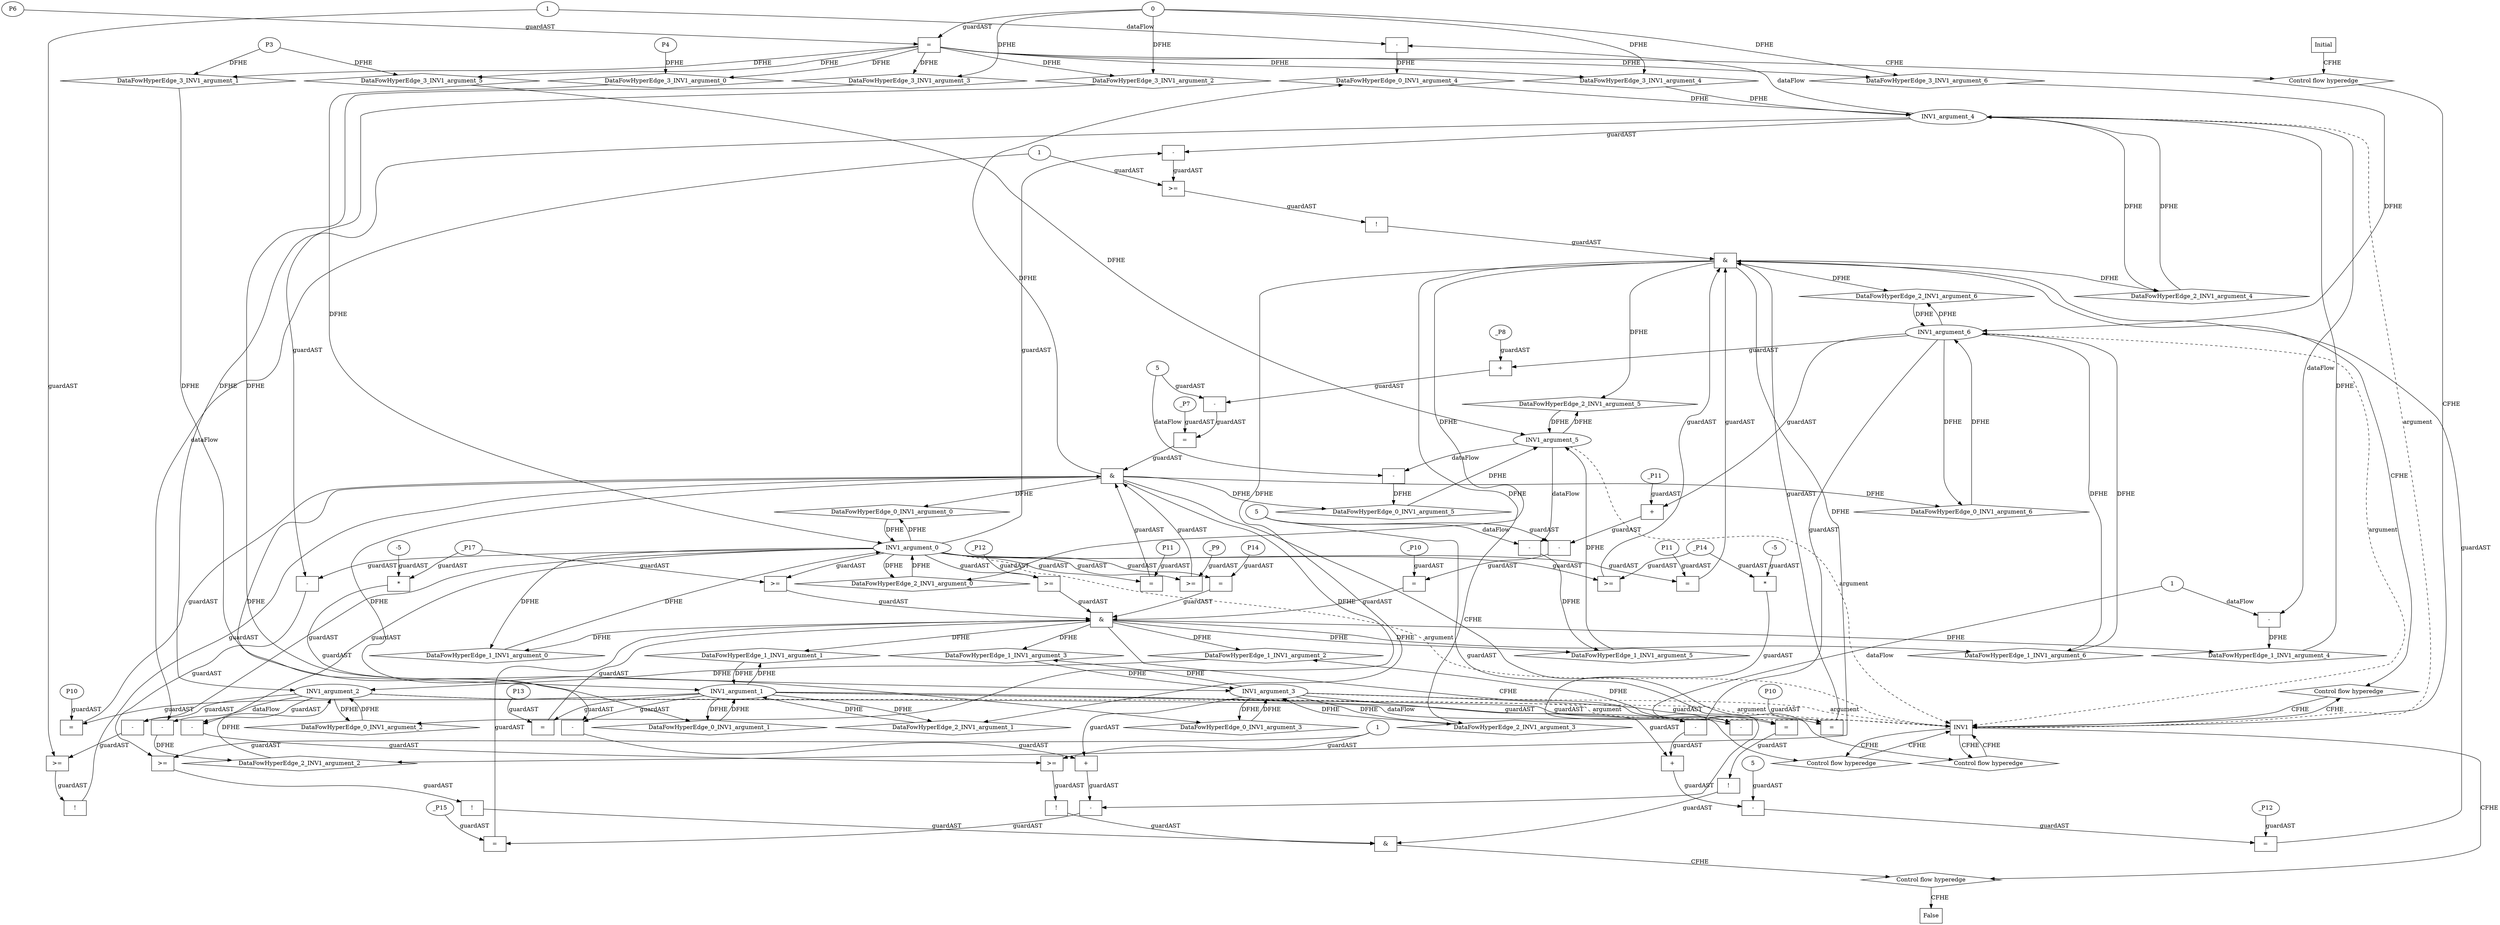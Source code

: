 // Horn Graph
digraph {
	"xxxINV1___INV1_0xxxdataFlow_0_node_0" [label="-"  nodeName="xxxINV1___INV1_0xxxdataFlow_0_node_0" class=Operator GNNNodeID=7 shape=rect]
	"xxxINV1___INV1_0xxxdataFlow_0_node_2" [label="1"  nodeName="xxxINV1___INV1_0xxxdataFlow_0_node_2" class=IdealInt GNNNodeID=8]
		"INV1_argument_4" -> "xxxINV1___INV1_0xxxdataFlow_0_node_0" [ label="dataFlow"]
		"xxxINV1___INV1_0xxxdataFlow_0_node_2" -> "xxxINV1___INV1_0xxxdataFlow_0_node_0" [ label="dataFlow"]
	"xxxINV1___INV1_0xxxdataFlow1_node_0" [label="-"  nodeName="xxxINV1___INV1_0xxxdataFlow1_node_0" class=Operator GNNNodeID=9 shape=rect]
	"xxxINV1___INV1_0xxxdataFlow1_node_2" [label="5"  nodeName="xxxINV1___INV1_0xxxdataFlow1_node_2" class=IdealInt GNNNodeID=10]
		"INV1_argument_5" -> "xxxINV1___INV1_0xxxdataFlow1_node_0" [ label="dataFlow"]
		"xxxINV1___INV1_0xxxdataFlow1_node_2" -> "xxxINV1___INV1_0xxxdataFlow1_node_0" [ label="dataFlow"]
	"xxxINV1___INV1_0xxxguard_0_node_0" [label="="  nodeName="xxxINV1___INV1_0xxxguard_0_node_0" class=Operator GNNNodeID=11 shape=rect]
	"xxxINV1___INV1_0xxxguard_0_node_1" [label="-"  nodeName="xxxINV1___INV1_0xxxguard_0_node_1" class=Operator GNNNodeID=12 shape=rect]
	"xxxINV1___INV1_0xxxguard_0_node_2" [label="+"  nodeName="xxxINV1___INV1_0xxxguard_0_node_2" class=Operator GNNNodeID=13 shape=rect]
	"xxxINV1___INV1_0xxxguard_0_node_4" [label="_P8"  nodeName="xxxINV1___INV1_0xxxguard_0_node_4" class=symbolicConstant GNNNodeID=14]
	"xxxINV1___INV1_0xxxguard_0_node_6" [label="_P7"  nodeName="xxxINV1___INV1_0xxxguard_0_node_6" class=symbolicConstant GNNNodeID=15]
		"xxxINV1___INV1_0xxxguard_0_node_1" -> "xxxINV1___INV1_0xxxguard_0_node_0" [ label="guardAST"]
		"xxxINV1___INV1_0xxxguard_0_node_6" -> "xxxINV1___INV1_0xxxguard_0_node_0" [ label="guardAST"]
		"xxxINV1___INV1_0xxxguard_0_node_2" -> "xxxINV1___INV1_0xxxguard_0_node_1" [ label="guardAST"]
		"xxxINV1___INV1_0xxxdataFlow1_node_2" -> "xxxINV1___INV1_0xxxguard_0_node_1" [ label="guardAST"]
		"INV1_argument_6" -> "xxxINV1___INV1_0xxxguard_0_node_2" [ label="guardAST"]
		"xxxINV1___INV1_0xxxguard_0_node_4" -> "xxxINV1___INV1_0xxxguard_0_node_2" [ label="guardAST"]
	"xxxINV1___INV1_0xxxguard1_node_0" [label="="  nodeName="xxxINV1___INV1_0xxxguard1_node_0" class=Operator GNNNodeID=16 shape=rect]
	"xxxINV1___INV1_0xxxguard1_node_1" [label="P10"  nodeName="xxxINV1___INV1_0xxxguard1_node_1" class=symbolicConstant GNNNodeID=17]
		"xxxINV1___INV1_0xxxguard1_node_1" -> "xxxINV1___INV1_0xxxguard1_node_0" [ label="guardAST"]
		"INV1_argument_1" -> "xxxINV1___INV1_0xxxguard1_node_0" [ label="guardAST"]
	"xxxINV1___INV1_0xxxguard2_node_0" [label=">="  nodeName="xxxINV1___INV1_0xxxguard2_node_0" class=Operator GNNNodeID=18 shape=rect]
	"xxxINV1___INV1_0xxxguard2_node_2" [label="_P9"  nodeName="xxxINV1___INV1_0xxxguard2_node_2" class=symbolicConstant GNNNodeID=19]
		"INV1_argument_0" -> "xxxINV1___INV1_0xxxguard2_node_0" [ label="guardAST"]
		"xxxINV1___INV1_0xxxguard2_node_2" -> "xxxINV1___INV1_0xxxguard2_node_0" [ label="guardAST"]
	"xxxINV1___INV1_0xxxguard3_node_0" [label="!"  nodeName="xxxINV1___INV1_0xxxguard3_node_0" class=Operator GNNNodeID=20 shape=rect]
	"xxxINV1___INV1_0xxxguard3_node_1" [label=">="  nodeName="xxxINV1___INV1_0xxxguard3_node_1" class=Operator GNNNodeID=21 shape=rect]
	"xxxINV1___INV1_0xxxguard3_node_2" [label="-"  nodeName="xxxINV1___INV1_0xxxguard3_node_2" class=Operator GNNNodeID=22 shape=rect]
		"xxxINV1___INV1_0xxxguard3_node_1" -> "xxxINV1___INV1_0xxxguard3_node_0" [ label="guardAST"]
		"xxxINV1___INV1_0xxxguard3_node_2" -> "xxxINV1___INV1_0xxxguard3_node_1" [ label="guardAST"]
		"xxxINV1___INV1_0xxxdataFlow_0_node_2" -> "xxxINV1___INV1_0xxxguard3_node_1" [ label="guardAST"]
		"INV1_argument_0" -> "xxxINV1___INV1_0xxxguard3_node_2" [ label="guardAST"]
		"INV1_argument_2" -> "xxxINV1___INV1_0xxxguard3_node_2" [ label="guardAST"]
	"xxxINV1___INV1_0xxxguard4_node_0" [label="="  nodeName="xxxINV1___INV1_0xxxguard4_node_0" class=Operator GNNNodeID=23 shape=rect]
	"xxxINV1___INV1_0xxxguard4_node_1" [label="P11"  nodeName="xxxINV1___INV1_0xxxguard4_node_1" class=symbolicConstant GNNNodeID=24]
		"xxxINV1___INV1_0xxxguard4_node_1" -> "xxxINV1___INV1_0xxxguard4_node_0" [ label="guardAST"]
		"INV1_argument_0" -> "xxxINV1___INV1_0xxxguard4_node_0" [ label="guardAST"]
	"xxxINV1___INV1_1xxxdataFlow_0_node_0" [label="-"  nodeName="xxxINV1___INV1_1xxxdataFlow_0_node_0" class=Operator GNNNodeID=25 shape=rect]
	"xxxINV1___INV1_1xxxdataFlow_0_node_2" [label="1"  nodeName="xxxINV1___INV1_1xxxdataFlow_0_node_2" class=IdealInt GNNNodeID=26]
		"INV1_argument_4" -> "xxxINV1___INV1_1xxxdataFlow_0_node_0" [ label="dataFlow"]
		"xxxINV1___INV1_1xxxdataFlow_0_node_2" -> "xxxINV1___INV1_1xxxdataFlow_0_node_0" [ label="dataFlow"]
	"xxxINV1___INV1_1xxxdataFlow1_node_0" [label="-"  nodeName="xxxINV1___INV1_1xxxdataFlow1_node_0" class=Operator GNNNodeID=27 shape=rect]
		"INV1_argument_2" -> "xxxINV1___INV1_1xxxdataFlow1_node_0" [ label="dataFlow"]
		"xxxINV1___INV1_1xxxdataFlow_0_node_2" -> "xxxINV1___INV1_1xxxdataFlow1_node_0" [ label="dataFlow"]
	"xxxINV1___INV1_1xxxdataFlow4_node_0" [label="-"  nodeName="xxxINV1___INV1_1xxxdataFlow4_node_0" class=Operator GNNNodeID=28 shape=rect]
	"xxxINV1___INV1_1xxxdataFlow4_node_2" [label="5"  nodeName="xxxINV1___INV1_1xxxdataFlow4_node_2" class=IdealInt GNNNodeID=29]
		"INV1_argument_5" -> "xxxINV1___INV1_1xxxdataFlow4_node_0" [ label="dataFlow"]
		"xxxINV1___INV1_1xxxdataFlow4_node_2" -> "xxxINV1___INV1_1xxxdataFlow4_node_0" [ label="dataFlow"]
	"xxxINV1___INV1_1xxxguard_0_node_0" [label="="  nodeName="xxxINV1___INV1_1xxxguard_0_node_0" class=Operator GNNNodeID=30 shape=rect]
	"xxxINV1___INV1_1xxxguard_0_node_1" [label="-"  nodeName="xxxINV1___INV1_1xxxguard_0_node_1" class=Operator GNNNodeID=31 shape=rect]
	"xxxINV1___INV1_1xxxguard_0_node_2" [label="+"  nodeName="xxxINV1___INV1_1xxxguard_0_node_2" class=Operator GNNNodeID=32 shape=rect]
	"xxxINV1___INV1_1xxxguard_0_node_4" [label="-"  nodeName="xxxINV1___INV1_1xxxguard_0_node_4" class=Operator GNNNodeID=33 shape=rect]
	"xxxINV1___INV1_1xxxguard_0_node_6" [label="*"  nodeName="xxxINV1___INV1_1xxxguard_0_node_6" class=Operator GNNNodeID=34 shape=rect]
	"xxxINV1___INV1_1xxxguard_0_node_7" [label="-5"  nodeName="xxxINV1___INV1_1xxxguard_0_node_7" class=constant GNNNodeID=35]
	"xxxINV1___INV1_1xxxguard_0_node_8" [label="_P17"  nodeName="xxxINV1___INV1_1xxxguard_0_node_8" class=symbolicConstant GNNNodeID=36]
	"xxxINV1___INV1_1xxxguard_0_node_10" [label="_P15"  nodeName="xxxINV1___INV1_1xxxguard_0_node_10" class=symbolicConstant GNNNodeID=37]
		"xxxINV1___INV1_1xxxguard_0_node_1" -> "xxxINV1___INV1_1xxxguard_0_node_0" [ label="guardAST"]
		"xxxINV1___INV1_1xxxguard_0_node_10" -> "xxxINV1___INV1_1xxxguard_0_node_0" [ label="guardAST"]
		"xxxINV1___INV1_1xxxguard_0_node_2" -> "xxxINV1___INV1_1xxxguard_0_node_1" [ label="guardAST"]
		"xxxINV1___INV1_1xxxdataFlow4_node_2" -> "xxxINV1___INV1_1xxxguard_0_node_1" [ label="guardAST"]
		"INV1_argument_3" -> "xxxINV1___INV1_1xxxguard_0_node_2" [ label="guardAST"]
		"xxxINV1___INV1_1xxxguard_0_node_4" -> "xxxINV1___INV1_1xxxguard_0_node_2" [ label="guardAST"]
		"INV1_argument_1" -> "xxxINV1___INV1_1xxxguard_0_node_4" [ label="guardAST"]
		"xxxINV1___INV1_1xxxguard_0_node_6" -> "xxxINV1___INV1_1xxxguard_0_node_4" [ label="guardAST"]
		"xxxINV1___INV1_1xxxguard_0_node_8" -> "xxxINV1___INV1_1xxxguard_0_node_6" [ label="guardAST"]
		"xxxINV1___INV1_1xxxguard_0_node_7" -> "xxxINV1___INV1_1xxxguard_0_node_6" [ label="guardAST"]
	"xxxINV1___INV1_1xxxguard1_node_0" [label="="  nodeName="xxxINV1___INV1_1xxxguard1_node_0" class=Operator GNNNodeID=38 shape=rect]
	"xxxINV1___INV1_1xxxguard1_node_1" [label="-"  nodeName="xxxINV1___INV1_1xxxguard1_node_1" class=Operator GNNNodeID=39 shape=rect]
	"xxxINV1___INV1_1xxxguard1_node_2" [label="+"  nodeName="xxxINV1___INV1_1xxxguard1_node_2" class=Operator GNNNodeID=40 shape=rect]
	"xxxINV1___INV1_1xxxguard1_node_4" [label="_P11"  nodeName="xxxINV1___INV1_1xxxguard1_node_4" class=symbolicConstant GNNNodeID=41]
	"xxxINV1___INV1_1xxxguard1_node_6" [label="_P10"  nodeName="xxxINV1___INV1_1xxxguard1_node_6" class=symbolicConstant GNNNodeID=42]
		"xxxINV1___INV1_1xxxguard1_node_1" -> "xxxINV1___INV1_1xxxguard1_node_0" [ label="guardAST"]
		"xxxINV1___INV1_1xxxguard1_node_6" -> "xxxINV1___INV1_1xxxguard1_node_0" [ label="guardAST"]
		"xxxINV1___INV1_1xxxguard1_node_2" -> "xxxINV1___INV1_1xxxguard1_node_1" [ label="guardAST"]
		"xxxINV1___INV1_1xxxdataFlow4_node_2" -> "xxxINV1___INV1_1xxxguard1_node_1" [ label="guardAST"]
		"INV1_argument_6" -> "xxxINV1___INV1_1xxxguard1_node_2" [ label="guardAST"]
		"xxxINV1___INV1_1xxxguard1_node_4" -> "xxxINV1___INV1_1xxxguard1_node_2" [ label="guardAST"]
	"xxxINV1___INV1_1xxxguard2_node_0" [label="="  nodeName="xxxINV1___INV1_1xxxguard2_node_0" class=Operator GNNNodeID=43 shape=rect]
	"xxxINV1___INV1_1xxxguard2_node_1" [label="P13"  nodeName="xxxINV1___INV1_1xxxguard2_node_1" class=symbolicConstant GNNNodeID=44]
		"xxxINV1___INV1_1xxxguard2_node_1" -> "xxxINV1___INV1_1xxxguard2_node_0" [ label="guardAST"]
		"INV1_argument_1" -> "xxxINV1___INV1_1xxxguard2_node_0" [ label="guardAST"]
	"xxxINV1___INV1_1xxxguard3_node_0" [label=">="  nodeName="xxxINV1___INV1_1xxxguard3_node_0" class=Operator GNNNodeID=45 shape=rect]
	"xxxINV1___INV1_1xxxguard3_node_2" [label="_P12"  nodeName="xxxINV1___INV1_1xxxguard3_node_2" class=symbolicConstant GNNNodeID=46]
		"INV1_argument_0" -> "xxxINV1___INV1_1xxxguard3_node_0" [ label="guardAST"]
		"xxxINV1___INV1_1xxxguard3_node_2" -> "xxxINV1___INV1_1xxxguard3_node_0" [ label="guardAST"]
	"xxxINV1___INV1_1xxxguard4_node_0" [label=">="  nodeName="xxxINV1___INV1_1xxxguard4_node_0" class=Operator GNNNodeID=47 shape=rect]
		"INV1_argument_0" -> "xxxINV1___INV1_1xxxguard4_node_0" [ label="guardAST"]
		"xxxINV1___INV1_1xxxguard_0_node_8" -> "xxxINV1___INV1_1xxxguard4_node_0" [ label="guardAST"]
	"xxxINV1___INV1_1xxxguard5_node_0" [label="="  nodeName="xxxINV1___INV1_1xxxguard5_node_0" class=Operator GNNNodeID=48 shape=rect]
	"xxxINV1___INV1_1xxxguard5_node_1" [label="P14"  nodeName="xxxINV1___INV1_1xxxguard5_node_1" class=symbolicConstant GNNNodeID=49]
		"xxxINV1___INV1_1xxxguard5_node_1" -> "xxxINV1___INV1_1xxxguard5_node_0" [ label="guardAST"]
		"INV1_argument_0" -> "xxxINV1___INV1_1xxxguard5_node_0" [ label="guardAST"]
	"xxxINV1___INV1_2xxxdataFlow_0_node_0" [label="-"  nodeName="xxxINV1___INV1_2xxxdataFlow_0_node_0" class=Operator GNNNodeID=50 shape=rect]
	"xxxINV1___INV1_2xxxdataFlow_0_node_2" [label="1"  nodeName="xxxINV1___INV1_2xxxdataFlow_0_node_2" class=IdealInt GNNNodeID=51]
		"INV1_argument_2" -> "xxxINV1___INV1_2xxxdataFlow_0_node_0" [ label="dataFlow"]
		"xxxINV1___INV1_2xxxdataFlow_0_node_2" -> "xxxINV1___INV1_2xxxdataFlow_0_node_0" [ label="dataFlow"]
	"xxxINV1___INV1_2xxxguard_0_node_0" [label="="  nodeName="xxxINV1___INV1_2xxxguard_0_node_0" class=Operator GNNNodeID=52 shape=rect]
	"xxxINV1___INV1_2xxxguard_0_node_1" [label="-"  nodeName="xxxINV1___INV1_2xxxguard_0_node_1" class=Operator GNNNodeID=53 shape=rect]
	"xxxINV1___INV1_2xxxguard_0_node_2" [label="+"  nodeName="xxxINV1___INV1_2xxxguard_0_node_2" class=Operator GNNNodeID=54 shape=rect]
	"xxxINV1___INV1_2xxxguard_0_node_4" [label="-"  nodeName="xxxINV1___INV1_2xxxguard_0_node_4" class=Operator GNNNodeID=55 shape=rect]
	"xxxINV1___INV1_2xxxguard_0_node_6" [label="*"  nodeName="xxxINV1___INV1_2xxxguard_0_node_6" class=Operator GNNNodeID=56 shape=rect]
	"xxxINV1___INV1_2xxxguard_0_node_7" [label="-5"  nodeName="xxxINV1___INV1_2xxxguard_0_node_7" class=constant GNNNodeID=57]
	"xxxINV1___INV1_2xxxguard_0_node_8" [label="_P14"  nodeName="xxxINV1___INV1_2xxxguard_0_node_8" class=symbolicConstant GNNNodeID=58]
	"xxxINV1___INV1_2xxxguard_0_node_9" [label="5"  nodeName="xxxINV1___INV1_2xxxguard_0_node_9" class=IdealInt GNNNodeID=59]
	"xxxINV1___INV1_2xxxguard_0_node_10" [label="_P12"  nodeName="xxxINV1___INV1_2xxxguard_0_node_10" class=symbolicConstant GNNNodeID=60]
		"xxxINV1___INV1_2xxxguard_0_node_1" -> "xxxINV1___INV1_2xxxguard_0_node_0" [ label="guardAST"]
		"xxxINV1___INV1_2xxxguard_0_node_10" -> "xxxINV1___INV1_2xxxguard_0_node_0" [ label="guardAST"]
		"xxxINV1___INV1_2xxxguard_0_node_2" -> "xxxINV1___INV1_2xxxguard_0_node_1" [ label="guardAST"]
		"xxxINV1___INV1_2xxxguard_0_node_9" -> "xxxINV1___INV1_2xxxguard_0_node_1" [ label="guardAST"]
		"INV1_argument_3" -> "xxxINV1___INV1_2xxxguard_0_node_2" [ label="guardAST"]
		"xxxINV1___INV1_2xxxguard_0_node_4" -> "xxxINV1___INV1_2xxxguard_0_node_2" [ label="guardAST"]
		"INV1_argument_1" -> "xxxINV1___INV1_2xxxguard_0_node_4" [ label="guardAST"]
		"xxxINV1___INV1_2xxxguard_0_node_6" -> "xxxINV1___INV1_2xxxguard_0_node_4" [ label="guardAST"]
		"xxxINV1___INV1_2xxxguard_0_node_8" -> "xxxINV1___INV1_2xxxguard_0_node_6" [ label="guardAST"]
		"xxxINV1___INV1_2xxxguard_0_node_7" -> "xxxINV1___INV1_2xxxguard_0_node_6" [ label="guardAST"]
	"xxxINV1___INV1_2xxxguard1_node_0" [label="="  nodeName="xxxINV1___INV1_2xxxguard1_node_0" class=Operator GNNNodeID=61 shape=rect]
	"xxxINV1___INV1_2xxxguard1_node_1" [label="P10"  nodeName="xxxINV1___INV1_2xxxguard1_node_1" class=symbolicConstant GNNNodeID=62]
		"xxxINV1___INV1_2xxxguard1_node_1" -> "xxxINV1___INV1_2xxxguard1_node_0" [ label="guardAST"]
		"INV1_argument_1" -> "xxxINV1___INV1_2xxxguard1_node_0" [ label="guardAST"]
	"xxxINV1___INV1_2xxxguard2_node_0" [label="!"  nodeName="xxxINV1___INV1_2xxxguard2_node_0" class=Operator GNNNodeID=63 shape=rect]
	"xxxINV1___INV1_2xxxguard2_node_1" [label=">="  nodeName="xxxINV1___INV1_2xxxguard2_node_1" class=Operator GNNNodeID=64 shape=rect]
	"xxxINV1___INV1_2xxxguard2_node_2" [label="-"  nodeName="xxxINV1___INV1_2xxxguard2_node_2" class=Operator GNNNodeID=65 shape=rect]
		"xxxINV1___INV1_2xxxguard2_node_1" -> "xxxINV1___INV1_2xxxguard2_node_0" [ label="guardAST"]
		"xxxINV1___INV1_2xxxguard2_node_2" -> "xxxINV1___INV1_2xxxguard2_node_1" [ label="guardAST"]
		"xxxINV1___INV1_2xxxdataFlow_0_node_2" -> "xxxINV1___INV1_2xxxguard2_node_1" [ label="guardAST"]
		"INV1_argument_0" -> "xxxINV1___INV1_2xxxguard2_node_2" [ label="guardAST"]
		"INV1_argument_4" -> "xxxINV1___INV1_2xxxguard2_node_2" [ label="guardAST"]
	"xxxINV1___INV1_2xxxguard3_node_0" [label=">="  nodeName="xxxINV1___INV1_2xxxguard3_node_0" class=Operator GNNNodeID=66 shape=rect]
		"INV1_argument_0" -> "xxxINV1___INV1_2xxxguard3_node_0" [ label="guardAST"]
		"xxxINV1___INV1_2xxxguard_0_node_8" -> "xxxINV1___INV1_2xxxguard3_node_0" [ label="guardAST"]
	"xxxINV1___INV1_2xxxguard4_node_0" [label="="  nodeName="xxxINV1___INV1_2xxxguard4_node_0" class=Operator GNNNodeID=67 shape=rect]
	"xxxINV1___INV1_2xxxguard4_node_1" [label="P11"  nodeName="xxxINV1___INV1_2xxxguard4_node_1" class=symbolicConstant GNNNodeID=68]
		"xxxINV1___INV1_2xxxguard4_node_1" -> "xxxINV1___INV1_2xxxguard4_node_0" [ label="guardAST"]
		"INV1_argument_0" -> "xxxINV1___INV1_2xxxguard4_node_0" [ label="guardAST"]
	"xxxINV1___Initial_3xxxdataFlow_0_node_0" [label="0"  nodeName="xxxINV1___Initial_3xxxdataFlow_0_node_0" class=IdealInt GNNNodeID=69]
	"xxxINV1___Initial_3xxxdataFlow1_node_0" [label="P3"  nodeName="xxxINV1___Initial_3xxxdataFlow1_node_0" class=symbolicConstant GNNNodeID=70]
	"xxxINV1___Initial_3xxxdataFlow6_node_0" [label="P4"  nodeName="xxxINV1___Initial_3xxxdataFlow6_node_0" class=symbolicConstant GNNNodeID=71]
	"xxxINV1___Initial_3xxxguard_0_node_0" [label="="  nodeName="xxxINV1___Initial_3xxxguard_0_node_0" class=Operator GNNNodeID=72 shape=rect]
	"xxxINV1___Initial_3xxxguard_0_node_1" [label="P6"  nodeName="xxxINV1___Initial_3xxxguard_0_node_1" class=symbolicConstant GNNNodeID=73]
		"xxxINV1___Initial_3xxxguard_0_node_1" -> "xxxINV1___Initial_3xxxguard_0_node_0" [ label="guardAST"]
		"xxxINV1___Initial_3xxxdataFlow_0_node_0" -> "xxxINV1___Initial_3xxxguard_0_node_0" [ label="guardAST"]
	"xxxFALSE___INV1_4xxxguard_0_node_0" [label="!"  nodeName="xxxFALSE___INV1_4xxxguard_0_node_0" class=Operator GNNNodeID=74 shape=rect]
	"xxxFALSE___INV1_4xxxguard_0_node_1" [label="="  nodeName="xxxFALSE___INV1_4xxxguard_0_node_1" class=Operator GNNNodeID=75 shape=rect]
		"xxxFALSE___INV1_4xxxguard_0_node_1" -> "xxxFALSE___INV1_4xxxguard_0_node_0" [ label="guardAST"]
		"INV1_argument_3" -> "xxxFALSE___INV1_4xxxguard_0_node_1" [ label="guardAST"]
		"INV1_argument_6" -> "xxxFALSE___INV1_4xxxguard_0_node_1" [ label="guardAST"]
	"xxxFALSE___INV1_4xxxguard1_node_0" [label="!"  nodeName="xxxFALSE___INV1_4xxxguard1_node_0" class=Operator GNNNodeID=76 shape=rect]
	"xxxFALSE___INV1_4xxxguard1_node_1" [label=">="  nodeName="xxxFALSE___INV1_4xxxguard1_node_1" class=Operator GNNNodeID=77 shape=rect]
	"xxxFALSE___INV1_4xxxguard1_node_2" [label="-"  nodeName="xxxFALSE___INV1_4xxxguard1_node_2" class=Operator GNNNodeID=78 shape=rect]
	"xxxFALSE___INV1_4xxxguard1_node_5" [label="1"  nodeName="xxxFALSE___INV1_4xxxguard1_node_5" class=IdealInt GNNNodeID=79]
		"xxxFALSE___INV1_4xxxguard1_node_1" -> "xxxFALSE___INV1_4xxxguard1_node_0" [ label="guardAST"]
		"xxxFALSE___INV1_4xxxguard1_node_2" -> "xxxFALSE___INV1_4xxxguard1_node_1" [ label="guardAST"]
		"xxxFALSE___INV1_4xxxguard1_node_5" -> "xxxFALSE___INV1_4xxxguard1_node_1" [ label="guardAST"]
		"INV1_argument_0" -> "xxxFALSE___INV1_4xxxguard1_node_2" [ label="guardAST"]
		"INV1_argument_4" -> "xxxFALSE___INV1_4xxxguard1_node_2" [ label="guardAST"]
	"xxxFALSE___INV1_4xxxguard2_node_0" [label="!"  nodeName="xxxFALSE___INV1_4xxxguard2_node_0" class=Operator GNNNodeID=80 shape=rect]
	"xxxFALSE___INV1_4xxxguard2_node_1" [label=">="  nodeName="xxxFALSE___INV1_4xxxguard2_node_1" class=Operator GNNNodeID=81 shape=rect]
	"xxxFALSE___INV1_4xxxguard2_node_2" [label="-"  nodeName="xxxFALSE___INV1_4xxxguard2_node_2" class=Operator GNNNodeID=82 shape=rect]
		"xxxFALSE___INV1_4xxxguard2_node_1" -> "xxxFALSE___INV1_4xxxguard2_node_0" [ label="guardAST"]
		"xxxFALSE___INV1_4xxxguard2_node_2" -> "xxxFALSE___INV1_4xxxguard2_node_1" [ label="guardAST"]
		"xxxFALSE___INV1_4xxxguard1_node_5" -> "xxxFALSE___INV1_4xxxguard2_node_1" [ label="guardAST"]
		"INV1_argument_0" -> "xxxFALSE___INV1_4xxxguard2_node_2" [ label="guardAST"]
		"INV1_argument_2" -> "xxxFALSE___INV1_4xxxguard2_node_2" [ label="guardAST"]
	"INV1" [label="INV1"  nodeName="INV1" class=CONTROL GNNNodeID=83 shape="rect"]
	"FALSE" [label="False"  nodeName=False class=CONTROL GNNNodeID=84 shape="rect"]
	"Initial" [label="Initial"  nodeName=Initial class=CONTROL GNNNodeID=85 shape="rect"]
	"ControlFowHyperEdge_0" [label="Control flow hyperedge"  hyperEdgeNodeID=0 nodeName=ControlFowHyperEdge_0 class=controlFlowHyperEdge shape="diamond"]
		"INV1" -> ControlFowHyperEdge_0 [ label="CFHE"]
		"ControlFowHyperEdge_0" -> "INV1" [ label="CFHE"]
	"ControlFowHyperEdge_1" [label="Control flow hyperedge"  hyperEdgeNodeID=1 nodeName=ControlFowHyperEdge_1 class=controlFlowHyperEdge shape="diamond"]
		"INV1" -> ControlFowHyperEdge_1 [ label="CFHE"]
		"ControlFowHyperEdge_1" -> "INV1" [ label="CFHE"]
	"ControlFowHyperEdge_2" [label="Control flow hyperedge"  hyperEdgeNodeID=2 nodeName=ControlFowHyperEdge_2 class=controlFlowHyperEdge shape="diamond"]
		"INV1" -> ControlFowHyperEdge_2 [ label="CFHE"]
		"ControlFowHyperEdge_2" -> "INV1" [ label="CFHE"]
	"ControlFowHyperEdge_3" [label="Control flow hyperedge"  hyperEdgeNodeID=3 nodeName=ControlFowHyperEdge_3 class=controlFlowHyperEdge shape="diamond"]
		"Initial" -> ControlFowHyperEdge_3 [ label="CFHE"]
		"ControlFowHyperEdge_3" -> "INV1" [ label="CFHE"]
	"ControlFowHyperEdge_4" [label="Control flow hyperedge"  hyperEdgeNodeID=4 nodeName=ControlFowHyperEdge_4 class=controlFlowHyperEdge shape="diamond"]
		"INV1" -> ControlFowHyperEdge_4 [ label="CFHE"]
		"ControlFowHyperEdge_4" -> "FALSE" [ label="CFHE"]
	"INV1_argument_0" [label="INV1_argument_0"  nodeName=argument0 class=argument shape=oval GNNNodeID=86 head="INV1"]
		"INV1_argument_0" -> "INV1" [ label="argument" style=dashed]
	"INV1_argument_1" [label="INV1_argument_1"  nodeName=argument1 class=argument shape=oval GNNNodeID=86 head="INV1"]
		"INV1_argument_1" -> "INV1" [ label="argument" style=dashed]
	"INV1_argument_2" [label="INV1_argument_2"  nodeName=argument2 class=argument shape=oval GNNNodeID=86 head="INV1"]
		"INV1_argument_2" -> "INV1" [ label="argument" style=dashed]
	"INV1_argument_3" [label="INV1_argument_3"  nodeName=argument3 class=argument shape=oval GNNNodeID=86 head="INV1"]
		"INV1_argument_3" -> "INV1" [ label="argument" style=dashed]
	"INV1_argument_4" [label="INV1_argument_4"  nodeName=argument4 class=argument shape=oval GNNNodeID=86 head="INV1"]
		"INV1_argument_4" -> "INV1" [ label="argument" style=dashed]
	"INV1_argument_5" [label="INV1_argument_5"  nodeName=argument5 class=argument shape=oval GNNNodeID=86 head="INV1"]
		"INV1_argument_5" -> "INV1" [ label="argument" style=dashed]
	"INV1_argument_6" [label="INV1_argument_6"  nodeName=argument6 class=argument shape=oval GNNNodeID=86 head="INV1"]
		"INV1_argument_6" -> "INV1" [ label="argument" style=dashed]
	"xxxINV1___INV1_0xxx_and" [label="&"  andName="xxxINV1___INV1_0xxx_and" class=Operator shape=rect]
		"xxxINV1___INV1_0xxxguard1_node_0" -> "xxxINV1___INV1_0xxx_and" [ label="guardAST"]
		"xxxINV1___INV1_0xxxguard2_node_0" -> "xxxINV1___INV1_0xxx_and" [ label="guardAST"]
		"xxxINV1___INV1_0xxxguard_0_node_0" -> "xxxINV1___INV1_0xxx_and" [ label="guardAST"]
		"xxxINV1___INV1_0xxxguard4_node_0" -> "xxxINV1___INV1_0xxx_and" [ label="guardAST"]
		"xxxINV1___INV1_0xxxguard3_node_0" -> "xxxINV1___INV1_0xxx_and" [ label="guardAST"]
		"xxxINV1___INV1_0xxx_and" -> "ControlFowHyperEdge_0" [ label="CFHE"]
	"xxxINV1___INV1_1xxx_and" [label="&"  andName="xxxINV1___INV1_1xxx_and" class=Operator shape=rect]
		"xxxINV1___INV1_1xxxguard2_node_0" -> "xxxINV1___INV1_1xxx_and" [ label="guardAST"]
		"xxxINV1___INV1_1xxxguard3_node_0" -> "xxxINV1___INV1_1xxx_and" [ label="guardAST"]
		"xxxINV1___INV1_1xxxguard_0_node_0" -> "xxxINV1___INV1_1xxx_and" [ label="guardAST"]
		"xxxINV1___INV1_1xxxguard4_node_0" -> "xxxINV1___INV1_1xxx_and" [ label="guardAST"]
		"xxxINV1___INV1_1xxxguard5_node_0" -> "xxxINV1___INV1_1xxx_and" [ label="guardAST"]
		"xxxINV1___INV1_1xxxguard1_node_0" -> "xxxINV1___INV1_1xxx_and" [ label="guardAST"]
		"xxxINV1___INV1_1xxx_and" -> "ControlFowHyperEdge_1" [ label="CFHE"]
	"xxxINV1___INV1_2xxx_and" [label="&"  andName="xxxINV1___INV1_2xxx_and" class=Operator shape=rect]
		"xxxINV1___INV1_2xxxguard3_node_0" -> "xxxINV1___INV1_2xxx_and" [ label="guardAST"]
		"xxxINV1___INV1_2xxxguard4_node_0" -> "xxxINV1___INV1_2xxx_and" [ label="guardAST"]
		"xxxINV1___INV1_2xxxguard_0_node_0" -> "xxxINV1___INV1_2xxx_and" [ label="guardAST"]
		"xxxINV1___INV1_2xxxguard2_node_0" -> "xxxINV1___INV1_2xxx_and" [ label="guardAST"]
		"xxxINV1___INV1_2xxxguard1_node_0" -> "xxxINV1___INV1_2xxx_and" [ label="guardAST"]
		"xxxINV1___INV1_2xxx_and" -> "ControlFowHyperEdge_2" [ label="CFHE"]
		"xxxINV1___Initial_3xxxguard_0_node_0" -> "ControlFowHyperEdge_3" [ label="CFHE"]
	"xxxFALSE___INV1_4xxx_and" [label="&"  andName="xxxFALSE___INV1_4xxx_and" class=Operator shape=rect]
		"xxxFALSE___INV1_4xxxguard_0_node_0" -> "xxxFALSE___INV1_4xxx_and" [ label="guardAST"]
		"xxxFALSE___INV1_4xxxguard1_node_0" -> "xxxFALSE___INV1_4xxx_and" [ label="guardAST"]
		"xxxFALSE___INV1_4xxxguard2_node_0" -> "xxxFALSE___INV1_4xxx_and" [ label="guardAST"]
		"xxxFALSE___INV1_4xxx_and" -> "ControlFowHyperEdge_4" [ label="CFHE"]
		"INV1_argument_0" -> "DataFowHyperEdge_0_INV1_argument_0" [ label="DFHE"]
	"DataFowHyperEdge_0_INV1_argument_0" [label="DataFowHyperEdge_0_INV1_argument_0"  nodeName="DataFowHyperEdge_0_INV1_argument_0" class=DataFlowHyperedge shape=diamond]
		"DataFowHyperEdge_0_INV1_argument_0" -> "INV1_argument_0" [ label="DFHE"]
		"xxxINV1___INV1_0xxx_and" -> "DataFowHyperEdge_0_INV1_argument_0" [ label="DFHE"]
		"INV1_argument_1" -> "DataFowHyperEdge_0_INV1_argument_1" [ label="DFHE"]
	"DataFowHyperEdge_0_INV1_argument_1" [label="DataFowHyperEdge_0_INV1_argument_1"  nodeName="DataFowHyperEdge_0_INV1_argument_1" class=DataFlowHyperedge shape=diamond]
		"DataFowHyperEdge_0_INV1_argument_1" -> "INV1_argument_1" [ label="DFHE"]
		"xxxINV1___INV1_0xxx_and" -> "DataFowHyperEdge_0_INV1_argument_1" [ label="DFHE"]
		"INV1_argument_2" -> "DataFowHyperEdge_0_INV1_argument_2" [ label="DFHE"]
	"DataFowHyperEdge_0_INV1_argument_2" [label="DataFowHyperEdge_0_INV1_argument_2"  nodeName="DataFowHyperEdge_0_INV1_argument_2" class=DataFlowHyperedge shape=diamond]
		"DataFowHyperEdge_0_INV1_argument_2" -> "INV1_argument_2" [ label="DFHE"]
		"xxxINV1___INV1_0xxx_and" -> "DataFowHyperEdge_0_INV1_argument_2" [ label="DFHE"]
		"INV1_argument_3" -> "DataFowHyperEdge_0_INV1_argument_3" [ label="DFHE"]
	"DataFowHyperEdge_0_INV1_argument_3" [label="DataFowHyperEdge_0_INV1_argument_3"  nodeName="DataFowHyperEdge_0_INV1_argument_3" class=DataFlowHyperedge shape=diamond]
		"DataFowHyperEdge_0_INV1_argument_3" -> "INV1_argument_3" [ label="DFHE"]
		"xxxINV1___INV1_0xxx_and" -> "DataFowHyperEdge_0_INV1_argument_3" [ label="DFHE"]
		"INV1_argument_0" -> "DataFowHyperEdge_1_INV1_argument_0" [ label="DFHE"]
	"DataFowHyperEdge_1_INV1_argument_0" [label="DataFowHyperEdge_1_INV1_argument_0"  nodeName="DataFowHyperEdge_1_INV1_argument_0" class=DataFlowHyperedge shape=diamond]
		"DataFowHyperEdge_1_INV1_argument_0" -> "INV1_argument_0" [ label="DFHE"]
		"xxxINV1___INV1_1xxx_and" -> "DataFowHyperEdge_1_INV1_argument_0" [ label="DFHE"]
		"INV1_argument_1" -> "DataFowHyperEdge_1_INV1_argument_1" [ label="DFHE"]
	"DataFowHyperEdge_1_INV1_argument_1" [label="DataFowHyperEdge_1_INV1_argument_1"  nodeName="DataFowHyperEdge_1_INV1_argument_1" class=DataFlowHyperedge shape=diamond]
		"DataFowHyperEdge_1_INV1_argument_1" -> "INV1_argument_1" [ label="DFHE"]
		"xxxINV1___INV1_1xxx_and" -> "DataFowHyperEdge_1_INV1_argument_1" [ label="DFHE"]
		"INV1_argument_5" -> "DataFowHyperEdge_2_INV1_argument_5" [ label="DFHE"]
	"DataFowHyperEdge_2_INV1_argument_5" [label="DataFowHyperEdge_2_INV1_argument_5"  nodeName="DataFowHyperEdge_2_INV1_argument_5" class=DataFlowHyperedge shape=diamond]
		"DataFowHyperEdge_2_INV1_argument_5" -> "INV1_argument_5" [ label="DFHE"]
		"xxxINV1___INV1_2xxx_and" -> "DataFowHyperEdge_2_INV1_argument_5" [ label="DFHE"]
		"INV1_argument_6" -> "DataFowHyperEdge_2_INV1_argument_6" [ label="DFHE"]
	"DataFowHyperEdge_2_INV1_argument_6" [label="DataFowHyperEdge_2_INV1_argument_6"  nodeName="DataFowHyperEdge_2_INV1_argument_6" class=DataFlowHyperedge shape=diamond]
		"DataFowHyperEdge_2_INV1_argument_6" -> "INV1_argument_6" [ label="DFHE"]
		"xxxINV1___INV1_2xxx_and" -> "DataFowHyperEdge_2_INV1_argument_6" [ label="DFHE"]
		"INV1_argument_1" -> "DataFowHyperEdge_2_INV1_argument_1" [ label="DFHE"]
	"DataFowHyperEdge_2_INV1_argument_1" [label="DataFowHyperEdge_2_INV1_argument_1"  nodeName="DataFowHyperEdge_2_INV1_argument_1" class=DataFlowHyperedge shape=diamond]
		"DataFowHyperEdge_2_INV1_argument_1" -> "INV1_argument_1" [ label="DFHE"]
		"xxxINV1___INV1_2xxx_and" -> "DataFowHyperEdge_2_INV1_argument_1" [ label="DFHE"]
		"INV1_argument_4" -> "DataFowHyperEdge_2_INV1_argument_4" [ label="DFHE"]
	"DataFowHyperEdge_2_INV1_argument_4" [label="DataFowHyperEdge_2_INV1_argument_4"  nodeName="DataFowHyperEdge_2_INV1_argument_4" class=DataFlowHyperedge shape=diamond]
		"DataFowHyperEdge_2_INV1_argument_4" -> "INV1_argument_4" [ label="DFHE"]
		"xxxINV1___INV1_2xxx_and" -> "DataFowHyperEdge_2_INV1_argument_4" [ label="DFHE"]
		"INV1_argument_0" -> "DataFowHyperEdge_2_INV1_argument_0" [ label="DFHE"]
	"DataFowHyperEdge_2_INV1_argument_0" [label="DataFowHyperEdge_2_INV1_argument_0"  nodeName="DataFowHyperEdge_2_INV1_argument_0" class=DataFlowHyperedge shape=diamond]
		"DataFowHyperEdge_2_INV1_argument_0" -> "INV1_argument_0" [ label="DFHE"]
		"xxxINV1___INV1_2xxx_and" -> "DataFowHyperEdge_2_INV1_argument_0" [ label="DFHE"]
	"DataFowHyperEdge_0_INV1_argument_4" [label="DataFowHyperEdge_0_INV1_argument_4"  nodeName="DataFowHyperEdge_0_INV1_argument_4" class=DataFlowHyperedge shape=diamond]
		"DataFowHyperEdge_0_INV1_argument_4" -> "INV1_argument_4" [ label="DFHE"]
		"xxxINV1___INV1_0xxx_and" -> "DataFowHyperEdge_0_INV1_argument_4" [ label="DFHE"]
		"xxxINV1___INV1_0xxxdataFlow_0_node_0" -> "DataFowHyperEdge_0_INV1_argument_4" [ label="DFHE"]
	"DataFowHyperEdge_0_INV1_argument_5" [label="DataFowHyperEdge_0_INV1_argument_5"  nodeName="DataFowHyperEdge_0_INV1_argument_5" class=DataFlowHyperedge shape=diamond]
		"DataFowHyperEdge_0_INV1_argument_5" -> "INV1_argument_5" [ label="DFHE"]
		"xxxINV1___INV1_0xxx_and" -> "DataFowHyperEdge_0_INV1_argument_5" [ label="DFHE"]
		"xxxINV1___INV1_0xxxdataFlow1_node_0" -> "DataFowHyperEdge_0_INV1_argument_5" [ label="DFHE"]
	"DataFowHyperEdge_0_INV1_argument_6" [label="DataFowHyperEdge_0_INV1_argument_6"  nodeName="DataFowHyperEdge_0_INV1_argument_6" class=DataFlowHyperedge shape=diamond]
		"DataFowHyperEdge_0_INV1_argument_6" -> "INV1_argument_6" [ label="DFHE"]
		"xxxINV1___INV1_0xxx_and" -> "DataFowHyperEdge_0_INV1_argument_6" [ label="DFHE"]
		"INV1_argument_6" -> "DataFowHyperEdge_0_INV1_argument_6" [ label="DFHE"]
	"DataFowHyperEdge_1_INV1_argument_2" [label="DataFowHyperEdge_1_INV1_argument_2"  nodeName="DataFowHyperEdge_1_INV1_argument_2" class=DataFlowHyperedge shape=diamond]
		"DataFowHyperEdge_1_INV1_argument_2" -> "INV1_argument_2" [ label="DFHE"]
		"xxxINV1___INV1_1xxx_and" -> "DataFowHyperEdge_1_INV1_argument_2" [ label="DFHE"]
		"xxxINV1___INV1_1xxxdataFlow1_node_0" -> "DataFowHyperEdge_1_INV1_argument_2" [ label="DFHE"]
	"DataFowHyperEdge_1_INV1_argument_3" [label="DataFowHyperEdge_1_INV1_argument_3"  nodeName="DataFowHyperEdge_1_INV1_argument_3" class=DataFlowHyperedge shape=diamond]
		"DataFowHyperEdge_1_INV1_argument_3" -> "INV1_argument_3" [ label="DFHE"]
		"xxxINV1___INV1_1xxx_and" -> "DataFowHyperEdge_1_INV1_argument_3" [ label="DFHE"]
		"INV1_argument_3" -> "DataFowHyperEdge_1_INV1_argument_3" [ label="DFHE"]
	"DataFowHyperEdge_1_INV1_argument_4" [label="DataFowHyperEdge_1_INV1_argument_4"  nodeName="DataFowHyperEdge_1_INV1_argument_4" class=DataFlowHyperedge shape=diamond]
		"DataFowHyperEdge_1_INV1_argument_4" -> "INV1_argument_4" [ label="DFHE"]
		"xxxINV1___INV1_1xxx_and" -> "DataFowHyperEdge_1_INV1_argument_4" [ label="DFHE"]
		"xxxINV1___INV1_1xxxdataFlow_0_node_0" -> "DataFowHyperEdge_1_INV1_argument_4" [ label="DFHE"]
	"DataFowHyperEdge_1_INV1_argument_5" [label="DataFowHyperEdge_1_INV1_argument_5"  nodeName="DataFowHyperEdge_1_INV1_argument_5" class=DataFlowHyperedge shape=diamond]
		"DataFowHyperEdge_1_INV1_argument_5" -> "INV1_argument_5" [ label="DFHE"]
		"xxxINV1___INV1_1xxx_and" -> "DataFowHyperEdge_1_INV1_argument_5" [ label="DFHE"]
		"xxxINV1___INV1_1xxxdataFlow4_node_0" -> "DataFowHyperEdge_1_INV1_argument_5" [ label="DFHE"]
	"DataFowHyperEdge_1_INV1_argument_6" [label="DataFowHyperEdge_1_INV1_argument_6"  nodeName="DataFowHyperEdge_1_INV1_argument_6" class=DataFlowHyperedge shape=diamond]
		"DataFowHyperEdge_1_INV1_argument_6" -> "INV1_argument_6" [ label="DFHE"]
		"xxxINV1___INV1_1xxx_and" -> "DataFowHyperEdge_1_INV1_argument_6" [ label="DFHE"]
		"INV1_argument_6" -> "DataFowHyperEdge_1_INV1_argument_6" [ label="DFHE"]
	"DataFowHyperEdge_2_INV1_argument_2" [label="DataFowHyperEdge_2_INV1_argument_2"  nodeName="DataFowHyperEdge_2_INV1_argument_2" class=DataFlowHyperedge shape=diamond]
		"DataFowHyperEdge_2_INV1_argument_2" -> "INV1_argument_2" [ label="DFHE"]
		"xxxINV1___INV1_2xxx_and" -> "DataFowHyperEdge_2_INV1_argument_2" [ label="DFHE"]
		"xxxINV1___INV1_2xxxdataFlow_0_node_0" -> "DataFowHyperEdge_2_INV1_argument_2" [ label="DFHE"]
	"DataFowHyperEdge_2_INV1_argument_3" [label="DataFowHyperEdge_2_INV1_argument_3"  nodeName="DataFowHyperEdge_2_INV1_argument_3" class=DataFlowHyperedge shape=diamond]
		"DataFowHyperEdge_2_INV1_argument_3" -> "INV1_argument_3" [ label="DFHE"]
		"xxxINV1___INV1_2xxx_and" -> "DataFowHyperEdge_2_INV1_argument_3" [ label="DFHE"]
		"INV1_argument_3" -> "DataFowHyperEdge_2_INV1_argument_3" [ label="DFHE"]
	"DataFowHyperEdge_3_INV1_argument_0" [label="DataFowHyperEdge_3_INV1_argument_0"  nodeName="DataFowHyperEdge_3_INV1_argument_0" class=DataFlowHyperedge shape=diamond]
		"DataFowHyperEdge_3_INV1_argument_0" -> "INV1_argument_0" [ label="DFHE"]
		"xxxINV1___Initial_3xxxguard_0_node_0" -> "DataFowHyperEdge_3_INV1_argument_0" [ label="DFHE"]
		"xxxINV1___Initial_3xxxdataFlow6_node_0" -> "DataFowHyperEdge_3_INV1_argument_0" [ label="DFHE"]
	"DataFowHyperEdge_3_INV1_argument_1" [label="DataFowHyperEdge_3_INV1_argument_1"  nodeName="DataFowHyperEdge_3_INV1_argument_1" class=DataFlowHyperedge shape=diamond]
		"DataFowHyperEdge_3_INV1_argument_1" -> "INV1_argument_1" [ label="DFHE"]
		"xxxINV1___Initial_3xxxguard_0_node_0" -> "DataFowHyperEdge_3_INV1_argument_1" [ label="DFHE"]
		"xxxINV1___Initial_3xxxdataFlow1_node_0" -> "DataFowHyperEdge_3_INV1_argument_1" [ label="DFHE"]
	"DataFowHyperEdge_3_INV1_argument_2" [label="DataFowHyperEdge_3_INV1_argument_2"  nodeName="DataFowHyperEdge_3_INV1_argument_2" class=DataFlowHyperedge shape=diamond]
		"DataFowHyperEdge_3_INV1_argument_2" -> "INV1_argument_2" [ label="DFHE"]
		"xxxINV1___Initial_3xxxguard_0_node_0" -> "DataFowHyperEdge_3_INV1_argument_2" [ label="DFHE"]
		"xxxINV1___Initial_3xxxdataFlow_0_node_0" -> "DataFowHyperEdge_3_INV1_argument_2" [ label="DFHE"]
	"DataFowHyperEdge_3_INV1_argument_3" [label="DataFowHyperEdge_3_INV1_argument_3"  nodeName="DataFowHyperEdge_3_INV1_argument_3" class=DataFlowHyperedge shape=diamond]
		"DataFowHyperEdge_3_INV1_argument_3" -> "INV1_argument_3" [ label="DFHE"]
		"xxxINV1___Initial_3xxxguard_0_node_0" -> "DataFowHyperEdge_3_INV1_argument_3" [ label="DFHE"]
		"xxxINV1___Initial_3xxxdataFlow_0_node_0" -> "DataFowHyperEdge_3_INV1_argument_3" [ label="DFHE"]
	"DataFowHyperEdge_3_INV1_argument_4" [label="DataFowHyperEdge_3_INV1_argument_4"  nodeName="DataFowHyperEdge_3_INV1_argument_4" class=DataFlowHyperedge shape=diamond]
		"DataFowHyperEdge_3_INV1_argument_4" -> "INV1_argument_4" [ label="DFHE"]
		"xxxINV1___Initial_3xxxguard_0_node_0" -> "DataFowHyperEdge_3_INV1_argument_4" [ label="DFHE"]
		"xxxINV1___Initial_3xxxdataFlow_0_node_0" -> "DataFowHyperEdge_3_INV1_argument_4" [ label="DFHE"]
	"DataFowHyperEdge_3_INV1_argument_5" [label="DataFowHyperEdge_3_INV1_argument_5"  nodeName="DataFowHyperEdge_3_INV1_argument_5" class=DataFlowHyperedge shape=diamond]
		"DataFowHyperEdge_3_INV1_argument_5" -> "INV1_argument_5" [ label="DFHE"]
		"xxxINV1___Initial_3xxxguard_0_node_0" -> "DataFowHyperEdge_3_INV1_argument_5" [ label="DFHE"]
		"xxxINV1___Initial_3xxxdataFlow1_node_0" -> "DataFowHyperEdge_3_INV1_argument_5" [ label="DFHE"]
	"DataFowHyperEdge_3_INV1_argument_6" [label="DataFowHyperEdge_3_INV1_argument_6"  nodeName="DataFowHyperEdge_3_INV1_argument_6" class=DataFlowHyperedge shape=diamond]
		"DataFowHyperEdge_3_INV1_argument_6" -> "INV1_argument_6" [ label="DFHE"]
		"xxxINV1___Initial_3xxxguard_0_node_0" -> "DataFowHyperEdge_3_INV1_argument_6" [ label="DFHE"]
		"xxxINV1___Initial_3xxxdataFlow_0_node_0" -> "DataFowHyperEdge_3_INV1_argument_6" [ label="DFHE"]
}
